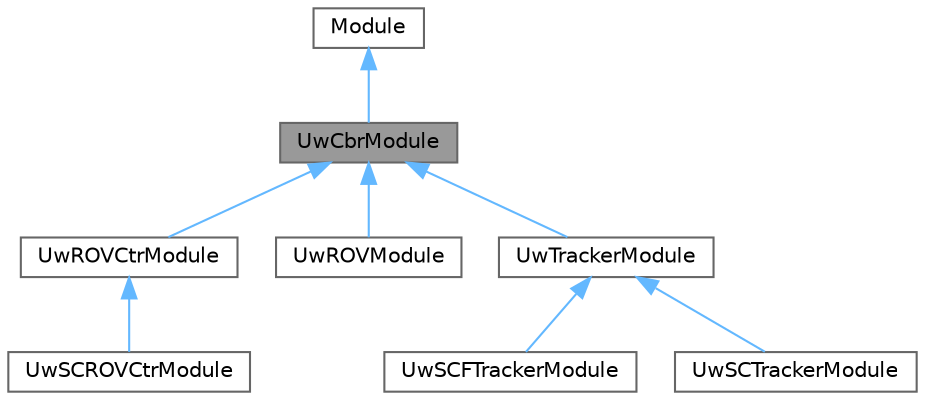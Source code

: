 digraph "UwCbrModule"
{
 // LATEX_PDF_SIZE
  bgcolor="transparent";
  edge [fontname=Helvetica,fontsize=10,labelfontname=Helvetica,labelfontsize=10];
  node [fontname=Helvetica,fontsize=10,shape=box,height=0.2,width=0.4];
  Node1 [id="Node000001",label="UwCbrModule",height=0.2,width=0.4,color="gray40", fillcolor="grey60", style="filled", fontcolor="black",tooltip="UwCbrModule class is used to manage UWCBR packets and to collect statistics about them."];
  Node2 -> Node1 [id="edge1_Node000001_Node000002",dir="back",color="steelblue1",style="solid",tooltip=" "];
  Node2 [id="Node000002",label="Module",height=0.2,width=0.4,color="gray40", fillcolor="white", style="filled",tooltip=" "];
  Node1 -> Node3 [id="edge2_Node000001_Node000003",dir="back",color="steelblue1",style="solid",tooltip=" "];
  Node3 [id="Node000003",label="UwROVCtrModule",height=0.2,width=0.4,color="gray40", fillcolor="white", style="filled",URL="$classUwROVCtrModule.html",tooltip="UwROVCtrModule class is used to manage UWROVCtr packets and to collect statistics about them."];
  Node3 -> Node4 [id="edge3_Node000003_Node000004",dir="back",color="steelblue1",style="solid",tooltip=" "];
  Node4 [id="Node000004",label="UwSCROVCtrModule",height=0.2,width=0.4,color="gray40", fillcolor="white", style="filled",URL="$classUwSCROVCtrModule.html",tooltip="UwSCROVCtrModule class adds to the UwROVCtrModule class the possibility to receive and send cross lay..."];
  Node1 -> Node5 [id="edge4_Node000001_Node000005",dir="back",color="steelblue1",style="solid",tooltip=" "];
  Node5 [id="Node000005",label="UwROVModule",height=0.2,width=0.4,color="gray40", fillcolor="white", style="filled",URL="$classUwROVModule.html",tooltip="UwROVModule class is used to manage UWROV packets and to collect statistics about them."];
  Node1 -> Node6 [id="edge5_Node000001_Node000006",dir="back",color="steelblue1",style="solid",tooltip=" "];
  Node6 [id="Node000006",label="UwTrackerModule",height=0.2,width=0.4,color="gray40", fillcolor="white", style="filled",URL="$classUwTrackerModule.html",tooltip="UwTrackerModule class is used to track mobile nodes via sonar and share tracking information via pack..."];
  Node6 -> Node7 [id="edge6_Node000006_Node000007",dir="back",color="steelblue1",style="solid",tooltip=" "];
  Node7 [id="Node000007",label="UwSCFTrackerModule",height=0.2,width=0.4,color="gray40", fillcolor="white", style="filled",URL="$classUwSCFTrackerModule.html",tooltip="UwSCFTrackerModule class is used to track mines via sonar and share tracking information via packets."];
  Node6 -> Node8 [id="edge7_Node000006_Node000008",dir="back",color="steelblue1",style="solid",tooltip=" "];
  Node8 [id="Node000008",label="UwSCTrackerModule",height=0.2,width=0.4,color="gray40", fillcolor="white", style="filled",URL="$classUwSCTrackerModule.html",tooltip="UwSCTrackerModule class adds to the UwTrackerModule class the possibility to send cross layer message..."];
}
